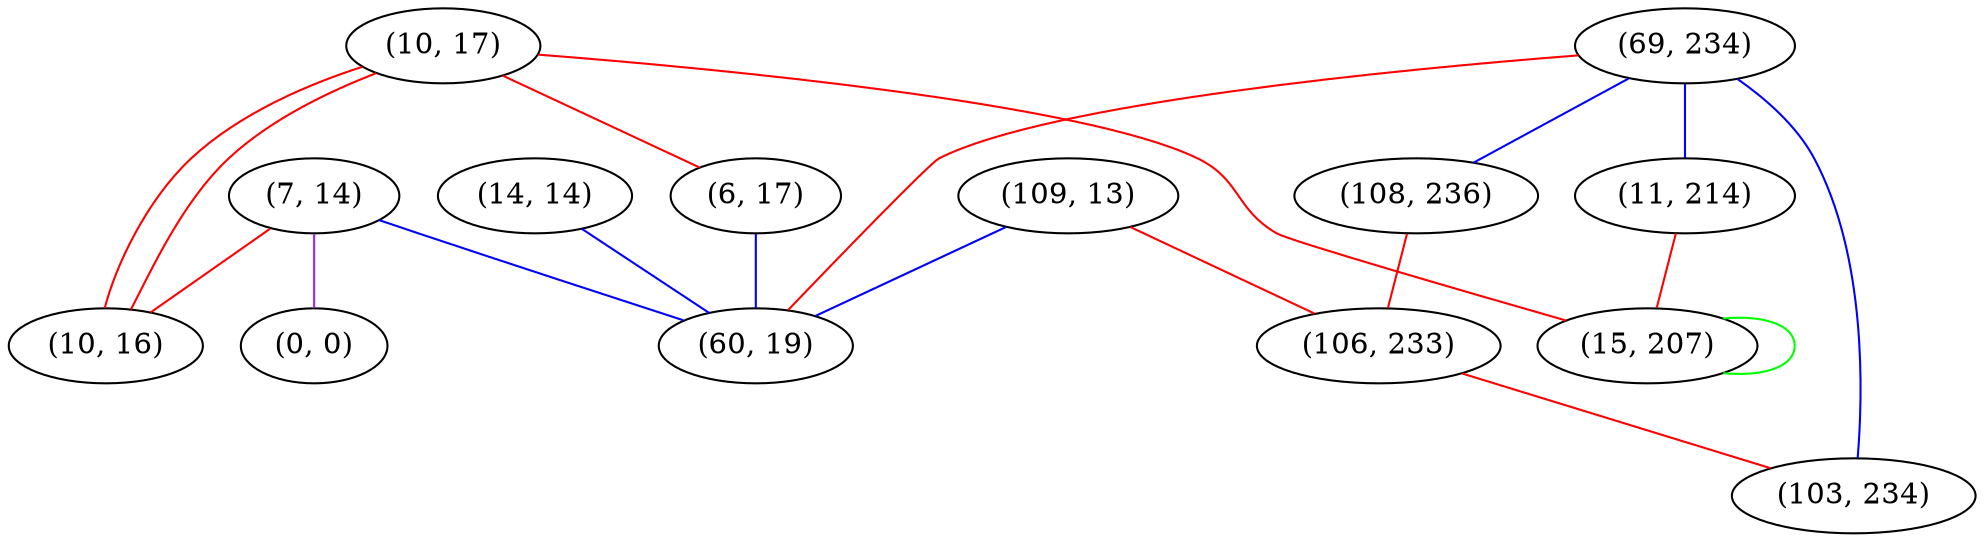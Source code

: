 graph "" {
"(7, 14)";
"(0, 0)";
"(69, 234)";
"(109, 13)";
"(10, 17)";
"(10, 16)";
"(108, 236)";
"(11, 214)";
"(106, 233)";
"(103, 234)";
"(14, 14)";
"(6, 17)";
"(15, 207)";
"(60, 19)";
"(7, 14)" -- "(10, 16)"  [color=red, key=0, weight=1];
"(7, 14)" -- "(0, 0)"  [color=purple, key=0, weight=4];
"(7, 14)" -- "(60, 19)"  [color=blue, key=0, weight=3];
"(69, 234)" -- "(103, 234)"  [color=blue, key=0, weight=3];
"(69, 234)" -- "(108, 236)"  [color=blue, key=0, weight=3];
"(69, 234)" -- "(11, 214)"  [color=blue, key=0, weight=3];
"(69, 234)" -- "(60, 19)"  [color=red, key=0, weight=1];
"(109, 13)" -- "(60, 19)"  [color=blue, key=0, weight=3];
"(109, 13)" -- "(106, 233)"  [color=red, key=0, weight=1];
"(10, 17)" -- "(10, 16)"  [color=red, key=0, weight=1];
"(10, 17)" -- "(10, 16)"  [color=red, key=1, weight=1];
"(10, 17)" -- "(6, 17)"  [color=red, key=0, weight=1];
"(10, 17)" -- "(15, 207)"  [color=red, key=0, weight=1];
"(108, 236)" -- "(106, 233)"  [color=red, key=0, weight=1];
"(11, 214)" -- "(15, 207)"  [color=red, key=0, weight=1];
"(106, 233)" -- "(103, 234)"  [color=red, key=0, weight=1];
"(14, 14)" -- "(60, 19)"  [color=blue, key=0, weight=3];
"(6, 17)" -- "(60, 19)"  [color=blue, key=0, weight=3];
"(15, 207)" -- "(15, 207)"  [color=green, key=0, weight=2];
}

